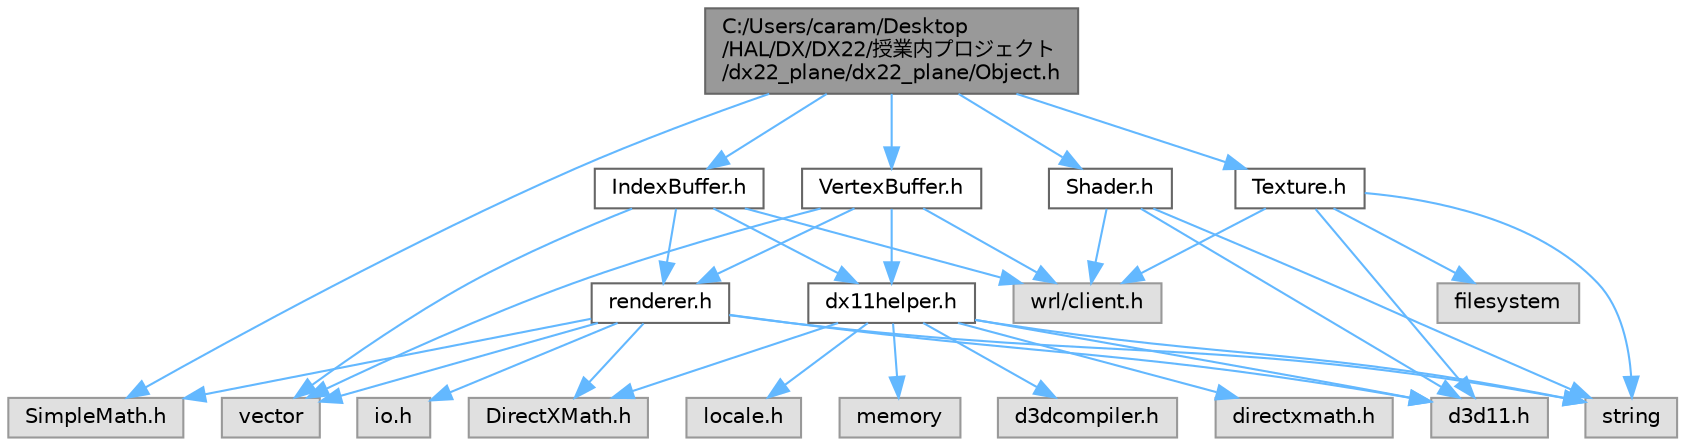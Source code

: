 digraph "C:/Users/caram/Desktop/HAL/DX/DX22/授業内プロジェクト/dx22_plane/dx22_plane/Object.h"
{
 // LATEX_PDF_SIZE
  bgcolor="transparent";
  edge [fontname=Helvetica,fontsize=10,labelfontname=Helvetica,labelfontsize=10];
  node [fontname=Helvetica,fontsize=10,shape=box,height=0.2,width=0.4];
  Node1 [id="Node000001",label="C:/Users/caram/Desktop\l/HAL/DX/DX22/授業内プロジェクト\l/dx22_plane/dx22_plane/Object.h",height=0.2,width=0.4,color="gray40", fillcolor="grey60", style="filled", fontcolor="black",tooltip=" "];
  Node1 -> Node2 [id="edge34_Node000001_Node000002",color="steelblue1",style="solid",tooltip=" "];
  Node2 [id="Node000002",label="SimpleMath.h",height=0.2,width=0.4,color="grey60", fillcolor="#E0E0E0", style="filled",tooltip=" "];
  Node1 -> Node3 [id="edge35_Node000001_Node000003",color="steelblue1",style="solid",tooltip=" "];
  Node3 [id="Node000003",label="VertexBuffer.h",height=0.2,width=0.4,color="grey40", fillcolor="white", style="filled",URL="$_vertex_buffer_8h.html",tooltip=" "];
  Node3 -> Node4 [id="edge36_Node000003_Node000004",color="steelblue1",style="solid",tooltip=" "];
  Node4 [id="Node000004",label="vector",height=0.2,width=0.4,color="grey60", fillcolor="#E0E0E0", style="filled",tooltip=" "];
  Node3 -> Node5 [id="edge37_Node000003_Node000005",color="steelblue1",style="solid",tooltip=" "];
  Node5 [id="Node000005",label="wrl/client.h",height=0.2,width=0.4,color="grey60", fillcolor="#E0E0E0", style="filled",tooltip=" "];
  Node3 -> Node6 [id="edge38_Node000003_Node000006",color="steelblue1",style="solid",tooltip=" "];
  Node6 [id="Node000006",label="dx11helper.h",height=0.2,width=0.4,color="grey40", fillcolor="white", style="filled",URL="$dx11helper_8h.html",tooltip=" "];
  Node6 -> Node7 [id="edge39_Node000006_Node000007",color="steelblue1",style="solid",tooltip=" "];
  Node7 [id="Node000007",label="d3dcompiler.h",height=0.2,width=0.4,color="grey60", fillcolor="#E0E0E0", style="filled",tooltip=" "];
  Node6 -> Node8 [id="edge40_Node000006_Node000008",color="steelblue1",style="solid",tooltip=" "];
  Node8 [id="Node000008",label="directxmath.h",height=0.2,width=0.4,color="grey60", fillcolor="#E0E0E0", style="filled",tooltip=" "];
  Node6 -> Node9 [id="edge41_Node000006_Node000009",color="steelblue1",style="solid",tooltip=" "];
  Node9 [id="Node000009",label="locale.h",height=0.2,width=0.4,color="grey60", fillcolor="#E0E0E0", style="filled",tooltip=" "];
  Node6 -> Node10 [id="edge42_Node000006_Node000010",color="steelblue1",style="solid",tooltip=" "];
  Node10 [id="Node000010",label="d3d11.h",height=0.2,width=0.4,color="grey60", fillcolor="#E0E0E0", style="filled",tooltip=" "];
  Node6 -> Node11 [id="edge43_Node000006_Node000011",color="steelblue1",style="solid",tooltip=" "];
  Node11 [id="Node000011",label="DirectXMath.h",height=0.2,width=0.4,color="grey60", fillcolor="#E0E0E0", style="filled",tooltip=" "];
  Node6 -> Node12 [id="edge44_Node000006_Node000012",color="steelblue1",style="solid",tooltip=" "];
  Node12 [id="Node000012",label="memory",height=0.2,width=0.4,color="grey60", fillcolor="#E0E0E0", style="filled",tooltip=" "];
  Node6 -> Node13 [id="edge45_Node000006_Node000013",color="steelblue1",style="solid",tooltip=" "];
  Node13 [id="Node000013",label="string",height=0.2,width=0.4,color="grey60", fillcolor="#E0E0E0", style="filled",tooltip=" "];
  Node3 -> Node14 [id="edge46_Node000003_Node000014",color="steelblue1",style="solid",tooltip=" "];
  Node14 [id="Node000014",label="renderer.h",height=0.2,width=0.4,color="grey40", fillcolor="white", style="filled",URL="$_renderer_8h.html",tooltip=" "];
  Node14 -> Node10 [id="edge47_Node000014_Node000010",color="steelblue1",style="solid",tooltip=" "];
  Node14 -> Node11 [id="edge48_Node000014_Node000011",color="steelblue1",style="solid",tooltip=" "];
  Node14 -> Node2 [id="edge49_Node000014_Node000002",color="steelblue1",style="solid",tooltip=" "];
  Node14 -> Node15 [id="edge50_Node000014_Node000015",color="steelblue1",style="solid",tooltip=" "];
  Node15 [id="Node000015",label="io.h",height=0.2,width=0.4,color="grey60", fillcolor="#E0E0E0", style="filled",tooltip=" "];
  Node14 -> Node13 [id="edge51_Node000014_Node000013",color="steelblue1",style="solid",tooltip=" "];
  Node14 -> Node4 [id="edge52_Node000014_Node000004",color="steelblue1",style="solid",tooltip=" "];
  Node1 -> Node16 [id="edge53_Node000001_Node000016",color="steelblue1",style="solid",tooltip=" "];
  Node16 [id="Node000016",label="IndexBuffer.h",height=0.2,width=0.4,color="grey40", fillcolor="white", style="filled",URL="$_index_buffer_8h.html",tooltip=" "];
  Node16 -> Node4 [id="edge54_Node000016_Node000004",color="steelblue1",style="solid",tooltip=" "];
  Node16 -> Node5 [id="edge55_Node000016_Node000005",color="steelblue1",style="solid",tooltip=" "];
  Node16 -> Node6 [id="edge56_Node000016_Node000006",color="steelblue1",style="solid",tooltip=" "];
  Node16 -> Node14 [id="edge57_Node000016_Node000014",color="steelblue1",style="solid",tooltip=" "];
  Node1 -> Node17 [id="edge58_Node000001_Node000017",color="steelblue1",style="solid",tooltip=" "];
  Node17 [id="Node000017",label="Shader.h",height=0.2,width=0.4,color="grey40", fillcolor="white", style="filled",URL="$_shader_8h.html",tooltip=" "];
  Node17 -> Node5 [id="edge59_Node000017_Node000005",color="steelblue1",style="solid",tooltip=" "];
  Node17 -> Node13 [id="edge60_Node000017_Node000013",color="steelblue1",style="solid",tooltip=" "];
  Node17 -> Node10 [id="edge61_Node000017_Node000010",color="steelblue1",style="solid",tooltip=" "];
  Node1 -> Node18 [id="edge62_Node000001_Node000018",color="steelblue1",style="solid",tooltip=" "];
  Node18 [id="Node000018",label="Texture.h",height=0.2,width=0.4,color="grey40", fillcolor="white", style="filled",URL="$_texture_8h.html",tooltip=" "];
  Node18 -> Node10 [id="edge63_Node000018_Node000010",color="steelblue1",style="solid",tooltip=" "];
  Node18 -> Node13 [id="edge64_Node000018_Node000013",color="steelblue1",style="solid",tooltip=" "];
  Node18 -> Node5 [id="edge65_Node000018_Node000005",color="steelblue1",style="solid",tooltip=" "];
  Node18 -> Node19 [id="edge66_Node000018_Node000019",color="steelblue1",style="solid",tooltip=" "];
  Node19 [id="Node000019",label="filesystem",height=0.2,width=0.4,color="grey60", fillcolor="#E0E0E0", style="filled",tooltip=" "];
}

